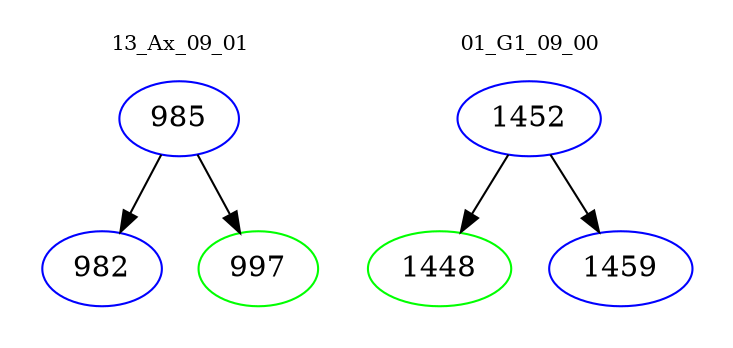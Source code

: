 digraph{
subgraph cluster_0 {
color = white
label = "13_Ax_09_01";
fontsize=10;
T0_985 [label="985", color="blue"]
T0_985 -> T0_982 [color="black"]
T0_982 [label="982", color="blue"]
T0_985 -> T0_997 [color="black"]
T0_997 [label="997", color="green"]
}
subgraph cluster_1 {
color = white
label = "01_G1_09_00";
fontsize=10;
T1_1452 [label="1452", color="blue"]
T1_1452 -> T1_1448 [color="black"]
T1_1448 [label="1448", color="green"]
T1_1452 -> T1_1459 [color="black"]
T1_1459 [label="1459", color="blue"]
}
}
